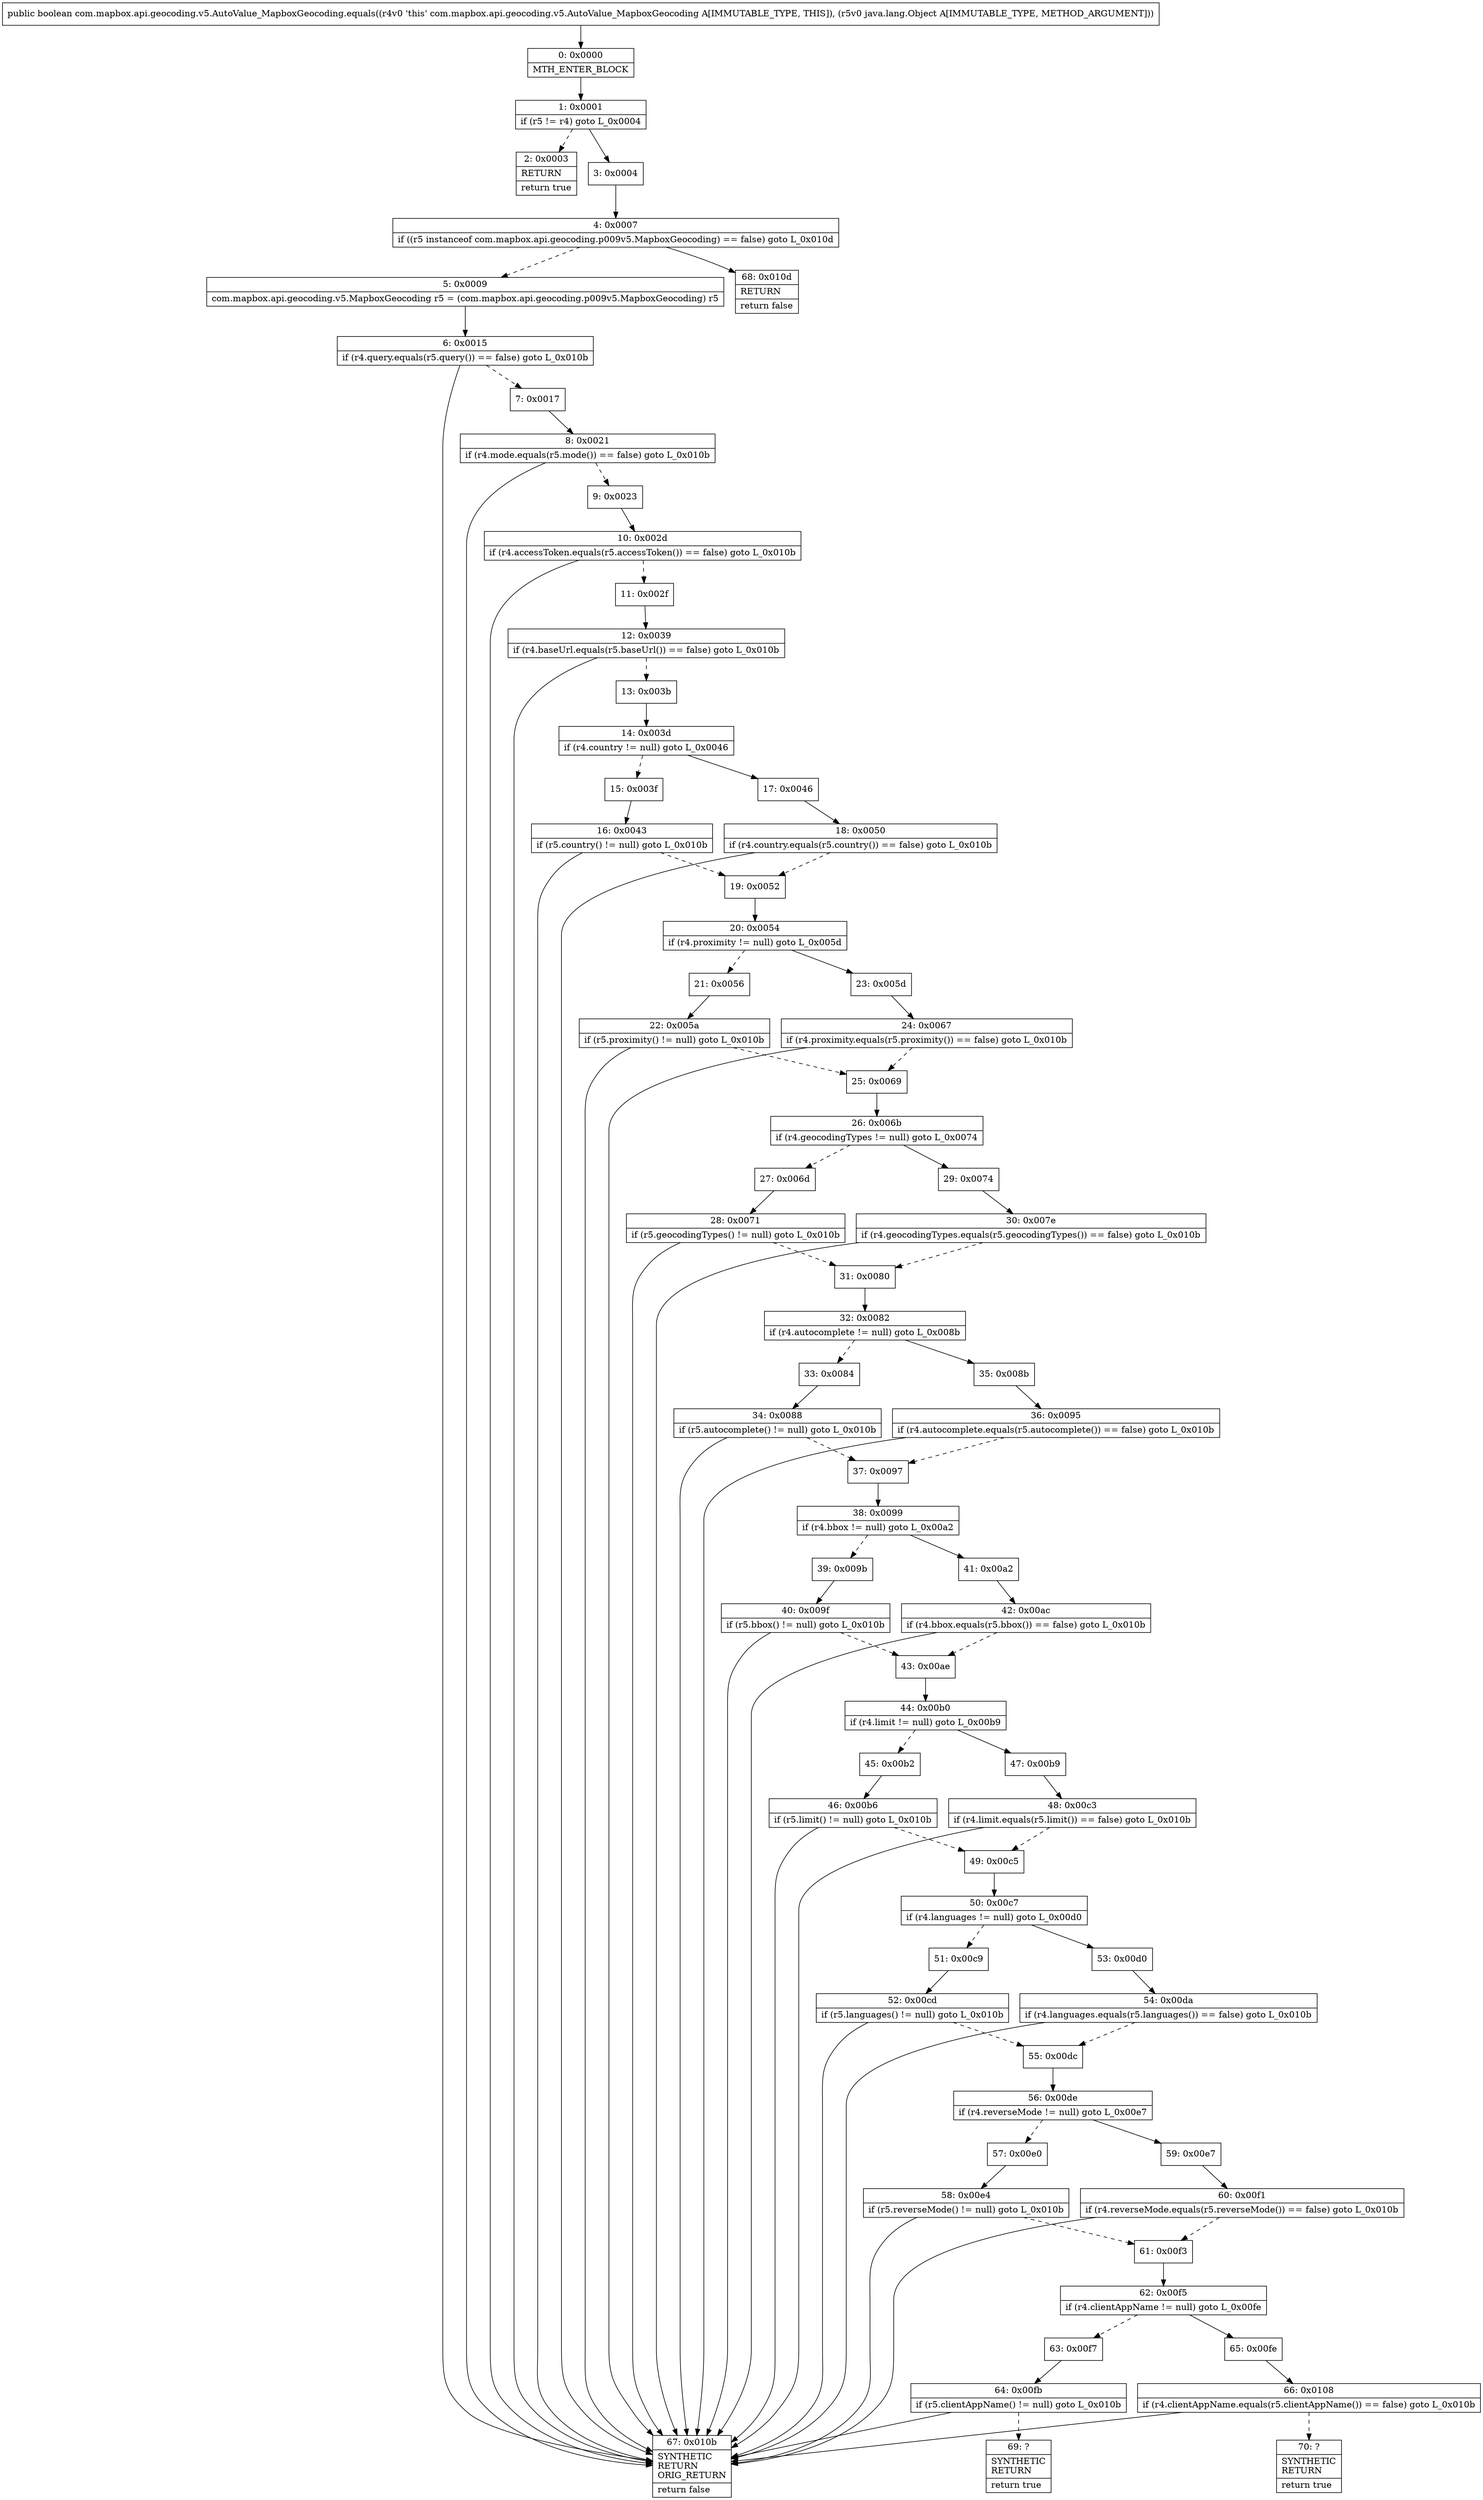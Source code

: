 digraph "CFG forcom.mapbox.api.geocoding.v5.AutoValue_MapboxGeocoding.equals(Ljava\/lang\/Object;)Z" {
Node_0 [shape=record,label="{0\:\ 0x0000|MTH_ENTER_BLOCK\l}"];
Node_1 [shape=record,label="{1\:\ 0x0001|if (r5 != r4) goto L_0x0004\l}"];
Node_2 [shape=record,label="{2\:\ 0x0003|RETURN\l|return true\l}"];
Node_3 [shape=record,label="{3\:\ 0x0004}"];
Node_4 [shape=record,label="{4\:\ 0x0007|if ((r5 instanceof com.mapbox.api.geocoding.p009v5.MapboxGeocoding) == false) goto L_0x010d\l}"];
Node_5 [shape=record,label="{5\:\ 0x0009|com.mapbox.api.geocoding.v5.MapboxGeocoding r5 = (com.mapbox.api.geocoding.p009v5.MapboxGeocoding) r5\l}"];
Node_6 [shape=record,label="{6\:\ 0x0015|if (r4.query.equals(r5.query()) == false) goto L_0x010b\l}"];
Node_7 [shape=record,label="{7\:\ 0x0017}"];
Node_8 [shape=record,label="{8\:\ 0x0021|if (r4.mode.equals(r5.mode()) == false) goto L_0x010b\l}"];
Node_9 [shape=record,label="{9\:\ 0x0023}"];
Node_10 [shape=record,label="{10\:\ 0x002d|if (r4.accessToken.equals(r5.accessToken()) == false) goto L_0x010b\l}"];
Node_11 [shape=record,label="{11\:\ 0x002f}"];
Node_12 [shape=record,label="{12\:\ 0x0039|if (r4.baseUrl.equals(r5.baseUrl()) == false) goto L_0x010b\l}"];
Node_13 [shape=record,label="{13\:\ 0x003b}"];
Node_14 [shape=record,label="{14\:\ 0x003d|if (r4.country != null) goto L_0x0046\l}"];
Node_15 [shape=record,label="{15\:\ 0x003f}"];
Node_16 [shape=record,label="{16\:\ 0x0043|if (r5.country() != null) goto L_0x010b\l}"];
Node_17 [shape=record,label="{17\:\ 0x0046}"];
Node_18 [shape=record,label="{18\:\ 0x0050|if (r4.country.equals(r5.country()) == false) goto L_0x010b\l}"];
Node_19 [shape=record,label="{19\:\ 0x0052}"];
Node_20 [shape=record,label="{20\:\ 0x0054|if (r4.proximity != null) goto L_0x005d\l}"];
Node_21 [shape=record,label="{21\:\ 0x0056}"];
Node_22 [shape=record,label="{22\:\ 0x005a|if (r5.proximity() != null) goto L_0x010b\l}"];
Node_23 [shape=record,label="{23\:\ 0x005d}"];
Node_24 [shape=record,label="{24\:\ 0x0067|if (r4.proximity.equals(r5.proximity()) == false) goto L_0x010b\l}"];
Node_25 [shape=record,label="{25\:\ 0x0069}"];
Node_26 [shape=record,label="{26\:\ 0x006b|if (r4.geocodingTypes != null) goto L_0x0074\l}"];
Node_27 [shape=record,label="{27\:\ 0x006d}"];
Node_28 [shape=record,label="{28\:\ 0x0071|if (r5.geocodingTypes() != null) goto L_0x010b\l}"];
Node_29 [shape=record,label="{29\:\ 0x0074}"];
Node_30 [shape=record,label="{30\:\ 0x007e|if (r4.geocodingTypes.equals(r5.geocodingTypes()) == false) goto L_0x010b\l}"];
Node_31 [shape=record,label="{31\:\ 0x0080}"];
Node_32 [shape=record,label="{32\:\ 0x0082|if (r4.autocomplete != null) goto L_0x008b\l}"];
Node_33 [shape=record,label="{33\:\ 0x0084}"];
Node_34 [shape=record,label="{34\:\ 0x0088|if (r5.autocomplete() != null) goto L_0x010b\l}"];
Node_35 [shape=record,label="{35\:\ 0x008b}"];
Node_36 [shape=record,label="{36\:\ 0x0095|if (r4.autocomplete.equals(r5.autocomplete()) == false) goto L_0x010b\l}"];
Node_37 [shape=record,label="{37\:\ 0x0097}"];
Node_38 [shape=record,label="{38\:\ 0x0099|if (r4.bbox != null) goto L_0x00a2\l}"];
Node_39 [shape=record,label="{39\:\ 0x009b}"];
Node_40 [shape=record,label="{40\:\ 0x009f|if (r5.bbox() != null) goto L_0x010b\l}"];
Node_41 [shape=record,label="{41\:\ 0x00a2}"];
Node_42 [shape=record,label="{42\:\ 0x00ac|if (r4.bbox.equals(r5.bbox()) == false) goto L_0x010b\l}"];
Node_43 [shape=record,label="{43\:\ 0x00ae}"];
Node_44 [shape=record,label="{44\:\ 0x00b0|if (r4.limit != null) goto L_0x00b9\l}"];
Node_45 [shape=record,label="{45\:\ 0x00b2}"];
Node_46 [shape=record,label="{46\:\ 0x00b6|if (r5.limit() != null) goto L_0x010b\l}"];
Node_47 [shape=record,label="{47\:\ 0x00b9}"];
Node_48 [shape=record,label="{48\:\ 0x00c3|if (r4.limit.equals(r5.limit()) == false) goto L_0x010b\l}"];
Node_49 [shape=record,label="{49\:\ 0x00c5}"];
Node_50 [shape=record,label="{50\:\ 0x00c7|if (r4.languages != null) goto L_0x00d0\l}"];
Node_51 [shape=record,label="{51\:\ 0x00c9}"];
Node_52 [shape=record,label="{52\:\ 0x00cd|if (r5.languages() != null) goto L_0x010b\l}"];
Node_53 [shape=record,label="{53\:\ 0x00d0}"];
Node_54 [shape=record,label="{54\:\ 0x00da|if (r4.languages.equals(r5.languages()) == false) goto L_0x010b\l}"];
Node_55 [shape=record,label="{55\:\ 0x00dc}"];
Node_56 [shape=record,label="{56\:\ 0x00de|if (r4.reverseMode != null) goto L_0x00e7\l}"];
Node_57 [shape=record,label="{57\:\ 0x00e0}"];
Node_58 [shape=record,label="{58\:\ 0x00e4|if (r5.reverseMode() != null) goto L_0x010b\l}"];
Node_59 [shape=record,label="{59\:\ 0x00e7}"];
Node_60 [shape=record,label="{60\:\ 0x00f1|if (r4.reverseMode.equals(r5.reverseMode()) == false) goto L_0x010b\l}"];
Node_61 [shape=record,label="{61\:\ 0x00f3}"];
Node_62 [shape=record,label="{62\:\ 0x00f5|if (r4.clientAppName != null) goto L_0x00fe\l}"];
Node_63 [shape=record,label="{63\:\ 0x00f7}"];
Node_64 [shape=record,label="{64\:\ 0x00fb|if (r5.clientAppName() != null) goto L_0x010b\l}"];
Node_65 [shape=record,label="{65\:\ 0x00fe}"];
Node_66 [shape=record,label="{66\:\ 0x0108|if (r4.clientAppName.equals(r5.clientAppName()) == false) goto L_0x010b\l}"];
Node_67 [shape=record,label="{67\:\ 0x010b|SYNTHETIC\lRETURN\lORIG_RETURN\l|return false\l}"];
Node_68 [shape=record,label="{68\:\ 0x010d|RETURN\l|return false\l}"];
Node_69 [shape=record,label="{69\:\ ?|SYNTHETIC\lRETURN\l|return true\l}"];
Node_70 [shape=record,label="{70\:\ ?|SYNTHETIC\lRETURN\l|return true\l}"];
MethodNode[shape=record,label="{public boolean com.mapbox.api.geocoding.v5.AutoValue_MapboxGeocoding.equals((r4v0 'this' com.mapbox.api.geocoding.v5.AutoValue_MapboxGeocoding A[IMMUTABLE_TYPE, THIS]), (r5v0 java.lang.Object A[IMMUTABLE_TYPE, METHOD_ARGUMENT])) }"];
MethodNode -> Node_0;
Node_0 -> Node_1;
Node_1 -> Node_2[style=dashed];
Node_1 -> Node_3;
Node_3 -> Node_4;
Node_4 -> Node_5[style=dashed];
Node_4 -> Node_68;
Node_5 -> Node_6;
Node_6 -> Node_7[style=dashed];
Node_6 -> Node_67;
Node_7 -> Node_8;
Node_8 -> Node_9[style=dashed];
Node_8 -> Node_67;
Node_9 -> Node_10;
Node_10 -> Node_11[style=dashed];
Node_10 -> Node_67;
Node_11 -> Node_12;
Node_12 -> Node_13[style=dashed];
Node_12 -> Node_67;
Node_13 -> Node_14;
Node_14 -> Node_15[style=dashed];
Node_14 -> Node_17;
Node_15 -> Node_16;
Node_16 -> Node_67;
Node_16 -> Node_19[style=dashed];
Node_17 -> Node_18;
Node_18 -> Node_19[style=dashed];
Node_18 -> Node_67;
Node_19 -> Node_20;
Node_20 -> Node_21[style=dashed];
Node_20 -> Node_23;
Node_21 -> Node_22;
Node_22 -> Node_67;
Node_22 -> Node_25[style=dashed];
Node_23 -> Node_24;
Node_24 -> Node_25[style=dashed];
Node_24 -> Node_67;
Node_25 -> Node_26;
Node_26 -> Node_27[style=dashed];
Node_26 -> Node_29;
Node_27 -> Node_28;
Node_28 -> Node_67;
Node_28 -> Node_31[style=dashed];
Node_29 -> Node_30;
Node_30 -> Node_31[style=dashed];
Node_30 -> Node_67;
Node_31 -> Node_32;
Node_32 -> Node_33[style=dashed];
Node_32 -> Node_35;
Node_33 -> Node_34;
Node_34 -> Node_67;
Node_34 -> Node_37[style=dashed];
Node_35 -> Node_36;
Node_36 -> Node_37[style=dashed];
Node_36 -> Node_67;
Node_37 -> Node_38;
Node_38 -> Node_39[style=dashed];
Node_38 -> Node_41;
Node_39 -> Node_40;
Node_40 -> Node_67;
Node_40 -> Node_43[style=dashed];
Node_41 -> Node_42;
Node_42 -> Node_43[style=dashed];
Node_42 -> Node_67;
Node_43 -> Node_44;
Node_44 -> Node_45[style=dashed];
Node_44 -> Node_47;
Node_45 -> Node_46;
Node_46 -> Node_67;
Node_46 -> Node_49[style=dashed];
Node_47 -> Node_48;
Node_48 -> Node_49[style=dashed];
Node_48 -> Node_67;
Node_49 -> Node_50;
Node_50 -> Node_51[style=dashed];
Node_50 -> Node_53;
Node_51 -> Node_52;
Node_52 -> Node_67;
Node_52 -> Node_55[style=dashed];
Node_53 -> Node_54;
Node_54 -> Node_55[style=dashed];
Node_54 -> Node_67;
Node_55 -> Node_56;
Node_56 -> Node_57[style=dashed];
Node_56 -> Node_59;
Node_57 -> Node_58;
Node_58 -> Node_67;
Node_58 -> Node_61[style=dashed];
Node_59 -> Node_60;
Node_60 -> Node_61[style=dashed];
Node_60 -> Node_67;
Node_61 -> Node_62;
Node_62 -> Node_63[style=dashed];
Node_62 -> Node_65;
Node_63 -> Node_64;
Node_64 -> Node_67;
Node_64 -> Node_69[style=dashed];
Node_65 -> Node_66;
Node_66 -> Node_67;
Node_66 -> Node_70[style=dashed];
}

